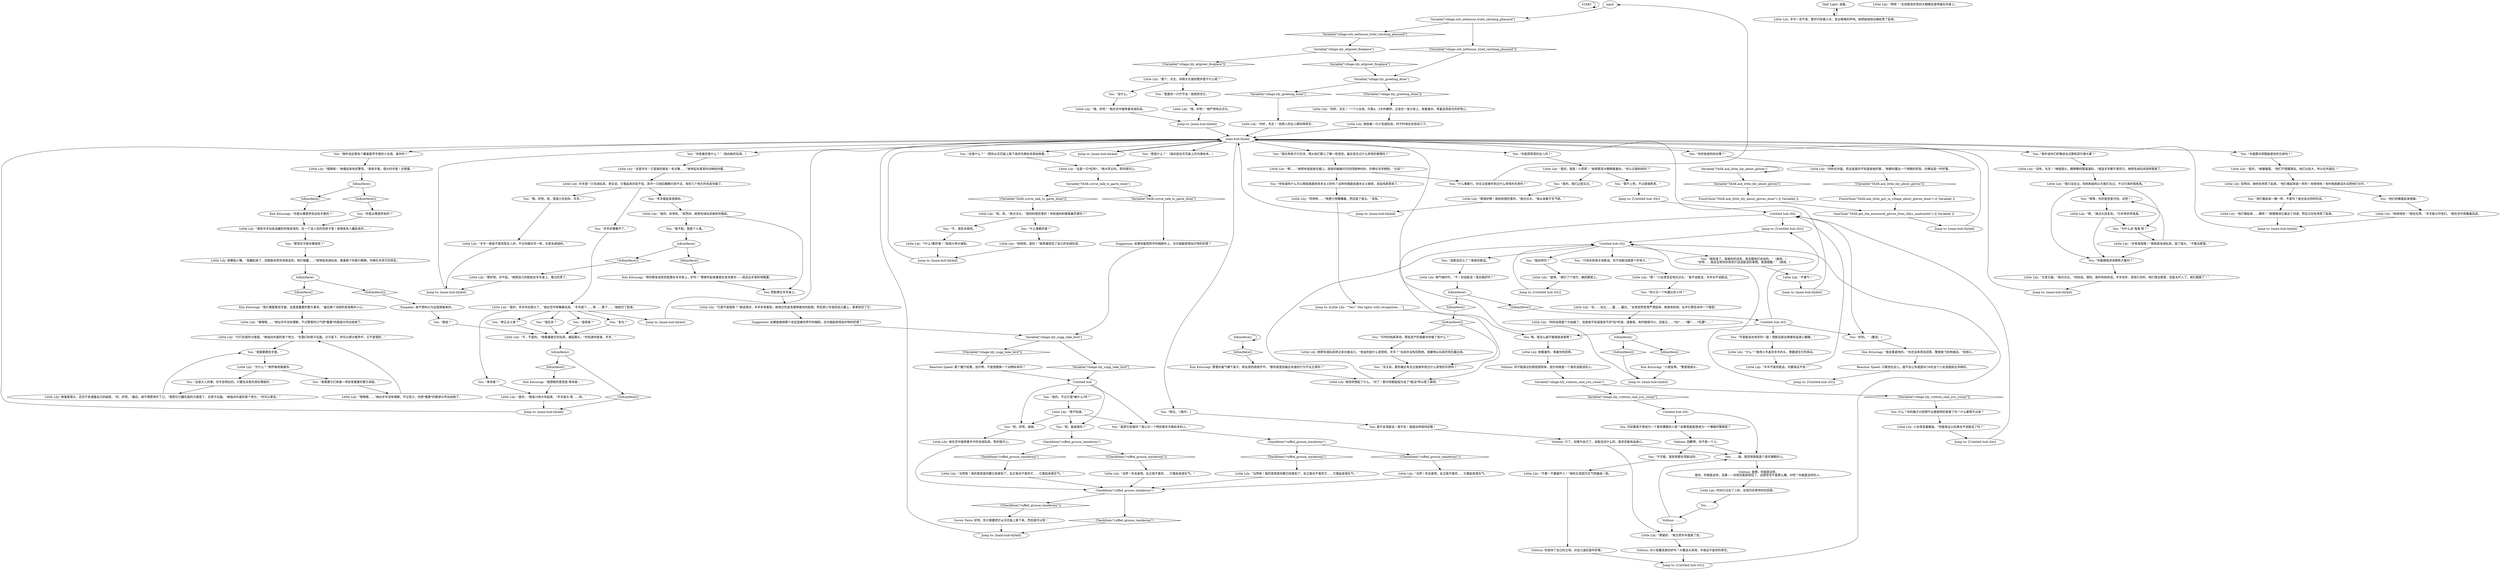 # VILLAGE / LITTLE LILY
# One of Netpicker's kids not running around in the village, instead she sits on the sofa. You can exchange a few words with her.
# ==================================================
digraph G {
	  0 [label="START"];
	  1 [label="input"];
	  2 [label="Jump to: [Little Lily: \"\"Yes!\" She lights with recognition....\"]"];
	  3 [label="IsKimHere()"];
	  4 [label="IsKimHere()", shape=diamond];
	  5 [label="!(IsKimHere())", shape=diamond];
	  6 [label="Kim Kitsuragi: “我会看紧他的。”你还没来得及回答，警督就飞快地插话。“别担心。”"];
	  7 [label="Little Lily: “那就好。”她又把羊羊搂紧了些。"];
	  8 [label="You: ……"];
	  9 [label="Jump to: [Untitled hub (04)]"];
	  10 [label="Little Lily: “呃，呃，”她点点头。“我妈妈很厉害的！你知道妈妈哪里最厉害吗？”"];
	  11 [label="Suggestion: 如果能换掉那个肯定是被你弄坏的贼鸥，也许就能获得加尔特的好感？"];
	  12 [label="Jump to: [main-hub-lilykid]"];
	  13 [label="You: “叛徒？”"];
	  14 [label="You: “那现在手套在哪里呢？”"];
	  15 [label="Empathy: 她不想你以为这是她偷来的。"];
	  16 [label="You: “我需要那些手套。”"];
	  17 [label="Variable[\"TASK.ask_little_lily_about_gloves\"]"];
	  18 [label="Variable[\"TASK.ask_little_lily_about_gloves\"]", shape=diamond];
	  19 [label="!(Variable[\"TASK.ask_little_lily_about_gloves\"])", shape=diamond];
	  20 [label="Jump to: [main-hub-lilykid]"];
	  21 [label="You: “你认识一个叫露比的人吗？“"];
	  22 [label="Half Light: 滚蛋。"];
	  23 [label="Jump to: [Untitled hub (02)]"];
	  24 [label="You: “不可能。我到死都会骂脏话的。”"];
	  25 [label="You: 我不会骂脏话！我不会！我就这样保持安静！"];
	  26 [label="Little Lily: “拜拜！”女孩那双好奇的大眼睛还是停留在你身上。"];
	  27 [label="You: “那是什么？”（指向挂在天花板上的鸟类标本。）"];
	  28 [label="You: “什么事都厉害？”"];
	  29 [label="Little Lily: “它是不是很软？”她说得对，羊羊非常柔软。她用白色皮毛摩擦着你的脸颊，然后把小羊放回自己腿上，紧紧抱住了它。"];
	  30 [label="You: “等等，你的意思是可怕，对吧？”"];
	  31 [label="Little Lily: “哦哦哦……”她似乎并没有理解，不过至少，你把*重要*的那部分传达给她了。"];
	  32 [label="FinishTask(\"TASK.ask_little_lily_about_gloves_done\")--[[ Variable[ ]]"];
	  33 [label="Jump to: [main-hub-lilykid]"];
	  34 [label="Kim Kitsuragi: 警督叹着气蹲下身子，和女孩的视线齐平。“那你留意到最近有谁的行为不太正常吗？”"];
	  35 [label="Little Lily: 她突然想起了什么。“对了！那对双胞胎因为说了*脏话*所以惹了麻烦。”"];
	  36 [label="Untitled hub (04)"];
	  37 [label="Volition: 你坚持了自己的立场。对自己诚实是件好事。"];
	  38 [label="Untitled hub (05)"];
	  39 [label="Jump to: [main-hub-lilykid]"];
	  40 [label="You: “算不上吧，不过我很愿意。”"];
	  41 [label="You: “革命者？”"];
	  42 [label="You: “为什么会‘鬼鬼’呢？”"];
	  43 [label="Kim Kitsuragi: “把你那张该死的脸靠在羊羊脸上，好吗？”警督听起来像是在发号施令——而且出乎意料地粗暴。"];
	  44 [label="FinishTask(\"TASK.ask_little_girl_in_village_about_gloves_done\")--[[ Variable[ ]]"];
	  45 [label="Variable[\"village.lily_greeting_done\"]"];
	  46 [label="Variable[\"village.lily_greeting_done\"]", shape=diamond];
	  47 [label="!(Variable[\"village.lily_greeting_done\"])", shape=diamond];
	  48 [label="Little Lily: “是的。”她皱皱眉。“他们不想跟我玩。他们比较大，所以在外面玩！”"];
	  49 [label="Little Lily: “那很好啊！我妈妈很厉害的，”她点点头。“她从来都不生气呢。”"];
	  50 [label="Little Lily: “*什么*都厉害！”她高兴地大喊到。"];
	  51 [label="IsKimHere()"];
	  52 [label="IsKimHere()", shape=diamond];
	  53 [label="!(IsKimHere())", shape=diamond];
	  54 [label="You: “他们的确看起来很像。”"];
	  55 [label="Variable[\"village.lily_sugg_take_bird\"]"];
	  56 [label="Variable[\"village.lily_sugg_take_bird\"]", shape=diamond];
	  57 [label="!(Variable[\"village.lily_sugg_take_bird\"])", shape=diamond];
	  58 [label="GainTask(\"TASK.get_the_armoured_gloves_from_lillys_sandcastle\")--[[ Variable[ ]]"];
	  59 [label="Jump to: [main-hub-lilykid]"];
	  60 [label="You: “什么事都行。你见过或者听到过什么奇怪的东西吗？”"];
	  61 [label="Little Lily: “什么？”她用小手盖住羊羊的头，想要遮住它的耳朵。"];
	  62 [label="Little Lily: 她看着你，等着你的回答。"];
	  63 [label="Volition: 对小孩撒谎真的好吗？大概没关系吧。毕竟这不是你的责任。"];
	  64 [label="Volition: ……"];
	  65 [label="Jump to: [Untitled hub (02)]"];
	  66 [label="You: “呃，能给我吗？”"];
	  67 [label="Little Lily: “非常鬼鬼哦！”她抱紧毛绒玩具，摇了摇头。“不要去那里。”"];
	  68 [label="You: “这是什么？”（把你从天花板上取下来的鸟类标本拿给她看。）"];
	  69 [label="Reaction Speed: 那个餐厅经理，加尔特，不是想替换一个动物标本吗？"];
	  70 [label="Jump to: [main-hub-lilykid]"];
	  71 [label="Little Lily: “妈妈说我是个大姑娘了，但是她不知道我发不好*拉*的音。或者是，有时候我可以，但是又……*拉*……*露*……*拉露*……”"];
	  72 [label="Little Lily: “嗯！”小女孩坚定地点点头。“我不说脏话，羊羊也不说脏话。”"];
	  73 [label="Little Lily: “是呀。”她打了个哈欠，躺回靠垫上。"];
	  74 [label="Little Lily: “你好，先生！”一个小女孩，约莫4、5岁的模样，正坐在一张沙发上。她看着你，带着显而易见的好奇心。"];
	  75 [label="Little Lily: “没有，先生！”她摇摇头，眼睛瞪的圆溜溜的。“就连羊羊都不喜欢它。她把毛绒玩具抱得更紧了。”"];
	  76 [label="Little Lily: “是的，我是！小莉莉！”她用那双大眼睛看着你。“你认识我妈妈吗？”"];
	  77 [label="You: “里面有一只竹节虫！我想抓住它。”"];
	  78 [label="Jump to: [main-hub-lilykid]"];
	  79 [label="You: “外面那对双胞胎是你的兄弟吗？”"];
	  80 [label="Little Lily: “我不知道。”"];
	  81 [label="Little Lily: “又老又破。”她点点头。“妈妈说，很险。我听妈妈的话。羊羊也听。哥哥们也听。他们想去那里，但是太吓人了，他们就跑了！”"];
	  82 [label="CheckItem(\"ruffed_grouse_taxidermy\")"];
	  83 [label="CheckItem(\"ruffed_grouse_taxidermy\")", shape=diamond];
	  84 [label="!(CheckItem(\"ruffed_grouse_taxidermy\"))", shape=diamond];
	  85 [label="You: “我不配。我是个人渣。”"];
	  86 [label="Kim Kitsuragi: “你是从哪里弄到这些手套的？”"];
	  87 [label="CheckItem(\"ruffed_grouse_taxidermy\")"];
	  88 [label="CheckItem(\"ruffed_grouse_taxidermy\")", shape=diamond];
	  89 [label="!(CheckItem(\"ruffed_grouse_taxidermy\"))", shape=diamond];
	  90 [label="You: “你的爸爸妈妈在哪？”"];
	  91 [label="Untitled hub (03)"];
	  92 [label="Jump to: [Untitled hub (04)]"];
	  93 [label="Little Lily: 时间只过去了三秒，女孩仍在等待你的回答。"];
	  94 [label="You: “我听说你们好像进去过那栋菲尔德大厦？”"];
	  95 [label="Little Lily: “这是羊羊！它是我的朋友！有点像……”她举起毛茸茸的动物给你看。"];
	  96 [label="Little Lily: “羊羊一般是不喜欢陌生人的，不过你跟羊羊一样，也是毛绒绒的。”"];
	  97 [label="Little Lily: “哦哦哦……”她似乎并没有理解，不过警督的口气把*重要*的那部分传达给她了。"];
	  98 [label="Little Lily: “当然啦！我的意思是你都已经拿到了。反正我也不喜欢它……它看起来很生气。”"];
	  99 [label="Little Lily: “羊羊不喜欢脏话。你要保证不说！”"];
	  100 [label="You: “你拿着的是什么？”（指向她的玩具。）"];
	  101 [label="You: “羊羊好像要坏了。”"];
	  102 [label="Variable[\"TASK.sylvie_talk_to_garte_done\"]"];
	  103 [label="Variable[\"TASK.sylvie_talk_to_garte_done\"]", shape=diamond];
	  104 [label="!(Variable[\"TASK.sylvie_talk_to_garte_done\"])", shape=diamond];
	  105 [label="Savoir Faire: 好吧。你只需要把它从天花板上拿下来，然后就可以啦！"];
	  106 [label="You: “我听说这里有个戴着盔甲手套的小女孩。是你吗？”"];
	  107 [label="Little Lily: “我和羊羊玩捉迷藏的时候发现的。在一个没人住的空房子里！我想是有人藏起来的……”"];
	  108 [label="Little Lily: 她撅起小嘴。“我藏起来了。双胞胎会把东西拿走的。他们很蠢……”她举起毛绒玩具，看着剩下的那只眼睛，仿佛在寻求它的肯定。"];
	  109 [label="Little Lily: “它们在我的沙堡里。”她指向外面的某个地方。“在我们的房子后面。沙子底下。你可以把沙堡弄坏，它不是很好。”"];
	  110 [label="IsKimHere()"];
	  111 [label="IsKimHere()", shape=diamond];
	  112 [label="!(IsKimHere())", shape=diamond];
	  113 [label="You: “可怜的纯真革命。那些资产阶级都对你做了些什么？”"];
	  114 [label="Little Lily: 她气喘吁吁。“不！别说脏话！答应我好吗？”"];
	  115 [label="You: “好的。”（撒谎。）"];
	  116 [label="Volition: 是啊，你就是这样。\n是的，你就是这样。没事——你现在能放轻松了。这感觉也不是那么糟，对吧？你就是这样的人。"];
	  117 [label="Little Lily: “那个，先生，你刚才在我的壁炉里干什么呢？”"];
	  118 [label="Little Lily: “你好，先生！”拾网人的女儿朝你挥挥手。"];
	  119 [label="Little Lily: “哈哈哈，是的！”她笑着抱住了自己的毛绒玩具。"];
	  120 [label="Jump to: [main-hub-lilykid]"];
	  121 [label="Little Lily: “他们看起来……模样！”她慢慢消化着这个词语，然后又吃吃地笑了起来。"];
	  122 [label="Little Lily: “当然！你去拿吧。反正我不喜欢……它看起来很生气。”"];
	  123 [label="Little Lily: “当然！你去拿吧。反正我不喜欢……它看起来很生气。”"];
	  124 [label="You: “你是莉莉恩的女儿吗？”"];
	  125 [label="Little Lily: “哦，好吧！”她严肃地点点头。"];
	  126 [label="You: “能把它给我吗？我认识一个特别喜欢鸟类标本的人。”"];
	  127 [label="You: 把脸靠在羊羊身上。"];
	  128 [label="You: “你是从哪里弄到的？”"];
	  129 [label="You: “你知道有什么可以帮助我废除资本主义的吗？这样你就能给康米主义接班，发起纯真革命了。”"];
	  130 [label="Little Lily: “不，不是的。”她看着破烂的玩具，皱起眉头。“你知道你是谁，羊羊。”"];
	  131 [label="IsKimHere()"];
	  132 [label="IsKimHere()", shape=diamond];
	  133 [label="!(IsKimHere())", shape=diamond];
	  134 [label="Little Lily: “那好吧。对不起。”她把自己的脸贴在羊羊身上，难过的笑了。"];
	  135 [label="CheckItem(\"ruffed_grouse_taxidermy\")"];
	  136 [label="CheckItem(\"ruffed_grouse_taxidermy\")", shape=diamond];
	  137 [label="!(CheckItem(\"ruffed_grouse_taxidermy\"))", shape=diamond];
	  138 [label="Jump to: [Untitled hub (02)]"];
	  139 [label="Little Lily: 羊羊一言不发。壁炉闪烁着火光，发出咯咯的声响。她把娃娃抱在胸前笑了起来。"];
	  140 [label="You: 可如果我不想成为一个喜欢爆粗的人呢？如果我就是想成为一个爆粗的警察呢？"];
	  141 [label="Jump to: [main-hub-lilykid]"];
	  142 [label="IsKimHere()"];
	  143 [label="IsKimHere()", shape=diamond];
	  144 [label="!(IsKimHere())", shape=diamond];
	  145 [label="Little Lily: “哎哟哟……”她费力地嘟囔着。然后摇了摇头。“没有。”"];
	  146 [label="You: “就这样吗？”"];
	  147 [label="You: “可是脏话也有好的一面！用脏话表达情绪有益身心健康。”"];
	  148 [label="Volition: 你不能保证的原因很简单，因为你就是一个喜欢说脏话的人。"];
	  149 [label="You: “修正主义者？”"];
	  150 [label="You: “没什么。”"];
	  151 [label="IsKimHere()"];
	  152 [label="IsKimHere()", shape=diamond];
	  153 [label="!(IsKimHere())", shape=diamond];
	  154 [label="You: “这是大人的事。你不会明白的。只要告诉我东西在哪就好。”"];
	  155 [label="Little Lily: “当然啦！我的意思是你都已经拿到了。反正我也不喜欢它……它看起来很生气。”"];
	  156 [label="Little Lily: 她把毛绒玩具转过来对着自己。“他说的是什么意思呢，羊羊？”玩具并没有回答她。填塞物从玩具的背后露出来。"];
	  157 [label="You: “再见。”[离开。]"];
	  158 [label="Little Lily: “这是一只*松鸡*，”她大声尖叫，笑的很开心。"];
	  159 [label="Little Lily: “是的，”她高兴地大叫起来。“羊羊是大-革……命。”"];
	  160 [label="Little Lily: “我们没去过。妈妈和姑妈以为我们去过，不过它真的很鬼鬼。”"];
	  161 [label="Variable[\"village.lily_altgreet_fireplace\"]"];
	  162 [label="Variable[\"village.lily_altgreet_fireplace\"]", shape=diamond];
	  163 [label="!(Variable[\"village.lily_altgreet_fireplace\"])", shape=diamond];
	  164 [label="Little Lily: “啊……”她把布娃娃放在腿上。娃娃的破破烂烂的四肢伸向你，仿佛在寻求拥抱。“比如？”"];
	  165 [label="You: “只有失败者才说脏话。你不说脏话就是个好孩子。”"];
	  166 [label="You: 嘿，我怎么就不能假装发誓呢？"];
	  167 [label="Jump to: [Untitled hub (02)]"];
	  168 [label="Jump to: [main-hub-lilykid]"];
	  169 [label="Little Lily: 她抱着一只小毛绒玩具。时不时地还会扭动几下。"];
	  170 [label="Little Lily: 她在空中旋转着手中的毛绒玩具，笑的很开心。"];
	  171 [label="Little Lily: “哦，好吧！”她在空中旋转着毛绒玩具。"];
	  172 [label="Jump to: [main-hub-lilykid]"];
	  173 [label="Little Lily: “是的。非常软。”突然间，她把毛绒玩具推到你面前。"];
	  174 [label="Little Lily: “嗯，”她点头回复到。“它非常非常鬼鬼。”"];
	  175 [label="Kim Kitsuragi: “小朋友啊。”警督摇摇头。"];
	  176 [label="You: “我知道了。谢谢你的消息。我会跟他们谈谈的。”（继续。）\n“好吧……我会去和你的哥哥们谈谈脏话的事情。感谢提醒！”（继续。）"];
	  177 [label="Variable[\"village.lily_volition_said_you_swear\"]"];
	  178 [label="Variable[\"village.lily_volition_said_you_swear\"]", shape=diamond];
	  179 [label="!(Variable[\"village.lily_volition_said_you_swear\"])", shape=diamond];
	  180 [label="You: ……操。我觉得我就是个喜欢爆粗的人。"];
	  181 [label="Volition: 抱歉啊，你不是一个人。"];
	  182 [label="You: “我在和孩子们交流，想从他们那儿了解一些信息。最近发生过什么奇怪的事情吗？”"];
	  183 [label="You: “瑞瓦肖？”"];
	  184 [label="You: “遥视者？”"];
	  185 [label="Kim Kitsuragi: “我想她的意思是‘革命者’。”"];
	  186 [label="You: “羊羊看起来很柔软。”"];
	  187 [label="You: “我需要它们来做一项非常重要的警方调查。”"];
	  188 [label="Little Lily: “不客气！”"];
	  189 [label="You: “说脏话怎么了？我喜欢脏话。”"];
	  190 [label="You: 什么？你的脑子已经想不出更聪明的答案了吗？什么都想不出来？"];
	  191 [label="Little Lily: 小女孩歪着脑袋。“你能保证以后再也不说脏话了吗？”"];
	  192 [label="main-hub-lilykid"];
	  193 [label="You: “是的，我们之前见过。”"];
	  194 [label="You: “你能跟我讲讲那栋大厦吗？”"];
	  195 [label="Suggestion: 如果你能把弄坏的贼鸥补上，也许就能获得加尔特的好感？"];
	  196 [label="You: “复仇？”"];
	  197 [label="Untitled hub"];
	  198 [label="You: “没关系。那你最近有见过或者听到过什么奇怪的东西吗？”"];
	  199 [label="Jump to: [main-hub-lilykid]"];
	  200 [label="You: “不，请告诉我吧。”"];
	  201 [label="Little Lily: 突然间，她吃吃地笑了起来。“他们看起来是一样的！哈哈哈哈！有时候我都没办法把他们分开。”"];
	  202 [label="Kim Kitsuragi: “我们需要那双手套。这是很重要的警方事务。”最后两个词他的发音格外小心。"];
	  203 [label="Little Lily: “为什么？”她怀疑地看着你。"];
	  204 [label="Little Lily: 她皱紧眉头，迟迟不肯透露自己的秘密。“好，好吧，”最后，她不情愿地开了口。“我把它们藏在我的沙堡里了。在房子后面。”她指向外面的某个地方。“你可以拿走。”"];
	  205 [label="Little Lily: “妈妈在外面，而且我真的不知道爸爸的事。”她朝你露出一个明朗的笑容，仿佛这是一件好事。"];
	  206 [label="IsKimHere()"];
	  207 [label="IsKimHere()", shape=diamond];
	  208 [label="!(IsKimHere())", shape=diamond];
	  209 [label="Little Lily: “不要！不要做坏人！”她的五官因为生气而皱成一团。"];
	  210 [label="Volition: 行了，别难为自己了。说脏话没什么的，甚至还能有益身心。"];
	  211 [label="Variable[\"village.orb_nethouse_tried_catching_phasmid\"]"];
	  212 [label="Variable[\"village.orb_nethouse_tried_catching_phasmid\"]", shape=diamond];
	  213 [label="!(Variable[\"village.orb_nethouse_tried_catching_phasmid\"])", shape=diamond];
	  214 [label="Little Lily: 羊羊是一只毛绒玩具，老实说，它看起来状态不佳。其中一只纽扣眼睛已经不见，有好几个地方的毛皮也破了。"];
	  215 [label="You: “哦，好吧。呃，很高兴见到你，羊羊。”"];
	  216 [label="Little Lily: “是的，羊羊年纪很大了。”她在空中挥舞着玩具。“羊羊是个……革……那个……”她结巴了起来。"];
	  217 [label="You: “他们看起来一模一样，不是吗？我也说过同样的话。”"];
	  218 [label="Little Lily: “哈哈哈哈！”她还在笑。“羊羊能分开他们。”她在空中挥舞着玩具。"];
	  219 [label="Jump to: [main-hub-lilykid]"];
	  220 [label="Little Lily: “哦哦哦！”她看起来有些警觉。“我有手套，很大的手套！还很重。”"];
	  221 [label="Little Lily: “拉……拉比……露……露比。”女孩突然变得严肃起来，她身体前倾，似乎打算告诉你一个秘密。"];
	  222 [label="Untitled hub (02)"];
	  223 [label="Reaction Speed: 只要他在这儿，就不会让你或是RCM在这个小女孩面前出洋相的。"];
	  224 [label="You: “是的，不过它是*做什么*的？”"];
	  225 [label="You: “呃，好吧，谢谢。”"];
	  0 -> 0
	  1 -> 211
	  2 -> 35
	  3 -> 3
	  3 -> 4
	  4 -> 34
	  5 -> 113
	  5 -> 198
	  6 -> 223
	  7 -> 63
	  8 -> 64
	  9 -> 36
	  10 -> 200
	  10 -> 28
	  11 -> 55
	  12 -> 192
	  13 -> 130
	  14 -> 108
	  15 -> 13
	  16 -> 203
	  17 -> 17
	  17 -> 18
	  18 -> 32
	  19 -> 44
	  20 -> 192
	  21 -> 221
	  22 -> 139
	  23 -> 222
	  24 -> 209
	  25 -> 210
	  27 -> 158
	  28 -> 119
	  29 -> 11
	  30 -> 174
	  31 -> 109
	  32 -> 58
	  33 -> 192
	  34 -> 35
	  35 -> 222
	  36 -> 115
	  36 -> 166
	  36 -> 23
	  37 -> 167
	  38 -> 180
	  38 -> 140
	  39 -> 192
	  40 -> 9
	  41 -> 159
	  42 -> 67
	  43 -> 127
	  44 -> 58
	  45 -> 46
	  45 -> 47
	  46 -> 118
	  47 -> 74
	  48 -> 201
	  49 -> 70
	  50 -> 39
	  51 -> 52
	  51 -> 53
	  52 -> 185
	  53 -> 120
	  54 -> 218
	  55 -> 56
	  55 -> 57
	  56 -> 197
	  57 -> 69
	  58 -> 59
	  59 -> 192
	  60 -> 1
	  61 -> 99
	  62 -> 148
	  63 -> 167
	  64 -> 180
	  64 -> 7
	  65 -> 222
	  66 -> 135
	  67 -> 194
	  67 -> 30
	  68 -> 158
	  69 -> 197
	  70 -> 192
	  71 -> 110
	  72 -> 21
	  73 -> 138
	  74 -> 169
	  75 -> 160
	  76 -> 40
	  76 -> 193
	  77 -> 125
	  78 -> 192
	  79 -> 48
	  80 -> 225
	  80 -> 66
	  80 -> 126
	  81 -> 78
	  82 -> 83
	  82 -> 84
	  83 -> 168
	  84 -> 105
	  85 -> 131
	  86 -> 107
	  87 -> 88
	  87 -> 89
	  88 -> 98
	  89 -> 123
	  90 -> 205
	  91 -> 115
	  91 -> 147
	  91 -> 166
	  91 -> 23
	  92 -> 36
	  93 -> 8
	  94 -> 75
	  95 -> 214
	  96 -> 141
	  97 -> 109
	  98 -> 82
	  99 -> 36
	  100 -> 95
	  101 -> 216
	  102 -> 104
	  102 -> 103
	  103 -> 195
	  104 -> 10
	  105 -> 168
	  106 -> 220
	  107 -> 14
	  108 -> 142
	  109 -> 16
	  110 -> 112
	  110 -> 111
	  111 -> 175
	  112 -> 33
	  113 -> 156
	  114 -> 206
	  115 -> 6
	  116 -> 93
	  117 -> 77
	  117 -> 150
	  118 -> 192
	  119 -> 39
	  120 -> 192
	  121 -> 219
	  122 -> 82
	  123 -> 82
	  124 -> 76
	  125 -> 172
	  126 -> 87
	  127 -> 29
	  128 -> 107
	  129 -> 145
	  130 -> 51
	  131 -> 132
	  131 -> 133
	  132 -> 43
	  133 -> 134
	  134 -> 141
	  135 -> 136
	  135 -> 137
	  136 -> 155
	  137 -> 122
	  138 -> 222
	  139 -> 22
	  140 -> 181
	  141 -> 192
	  142 -> 144
	  142 -> 143
	  143 -> 202
	  144 -> 15
	  145 -> 2
	  146 -> 73
	  147 -> 61
	  148 -> 177
	  149 -> 130
	  150 -> 171
	  151 -> 152
	  151 -> 153
	  152 -> 86
	  153 -> 128
	  154 -> 204
	  155 -> 82
	  156 -> 198
	  157 -> 25
	  158 -> 102
	  159 -> 120
	  160 -> 194
	  160 -> 42
	  160 -> 30
	  161 -> 162
	  161 -> 163
	  162 -> 45
	  163 -> 117
	  164 -> 129
	  164 -> 60
	  165 -> 72
	  166 -> 62
	  167 -> 222
	  168 -> 192
	  169 -> 192
	  170 -> 82
	  171 -> 172
	  172 -> 192
	  173 -> 85
	  173 -> 127
	  174 -> 194
	  174 -> 42
	  175 -> 33
	  176 -> 188
	  177 -> 178
	  177 -> 179
	  178 -> 38
	  179 -> 190
	  180 -> 116
	  181 -> 24
	  181 -> 180
	  182 -> 164
	  183 -> 130
	  184 -> 130
	  185 -> 159
	  186 -> 173
	  187 -> 31
	  188 -> 199
	  189 -> 114
	  190 -> 191
	  191 -> 92
	  192 -> 68
	  192 -> 100
	  192 -> 106
	  192 -> 79
	  192 -> 20
	  192 -> 182
	  192 -> 90
	  192 -> 27
	  192 -> 124
	  192 -> 157
	  192 -> 94
	  193 -> 49
	  194 -> 81
	  195 -> 55
	  196 -> 130
	  197 -> 224
	  197 -> 225
	  197 -> 66
	  197 -> 126
	  198 -> 35
	  199 -> 192
	  200 -> 50
	  201 -> 217
	  201 -> 54
	  202 -> 97
	  203 -> 154
	  203 -> 187
	  204 -> 16
	  205 -> 19
	  206 -> 208
	  206 -> 207
	  207 -> 5
	  208 -> 91
	  209 -> 37
	  210 -> 180
	  210 -> 7
	  211 -> 212
	  211 -> 213
	  212 -> 161
	  213 -> 45
	  214 -> 186
	  214 -> 101
	  214 -> 215
	  215 -> 96
	  216 -> 196
	  216 -> 41
	  216 -> 12
	  216 -> 149
	  216 -> 183
	  216 -> 184
	  217 -> 121
	  218 -> 219
	  219 -> 192
	  220 -> 151
	  221 -> 71
	  222 -> 176
	  222 -> 146
	  222 -> 189
	  222 -> 165
	  223 -> 65
	  224 -> 80
	  225 -> 170
}

